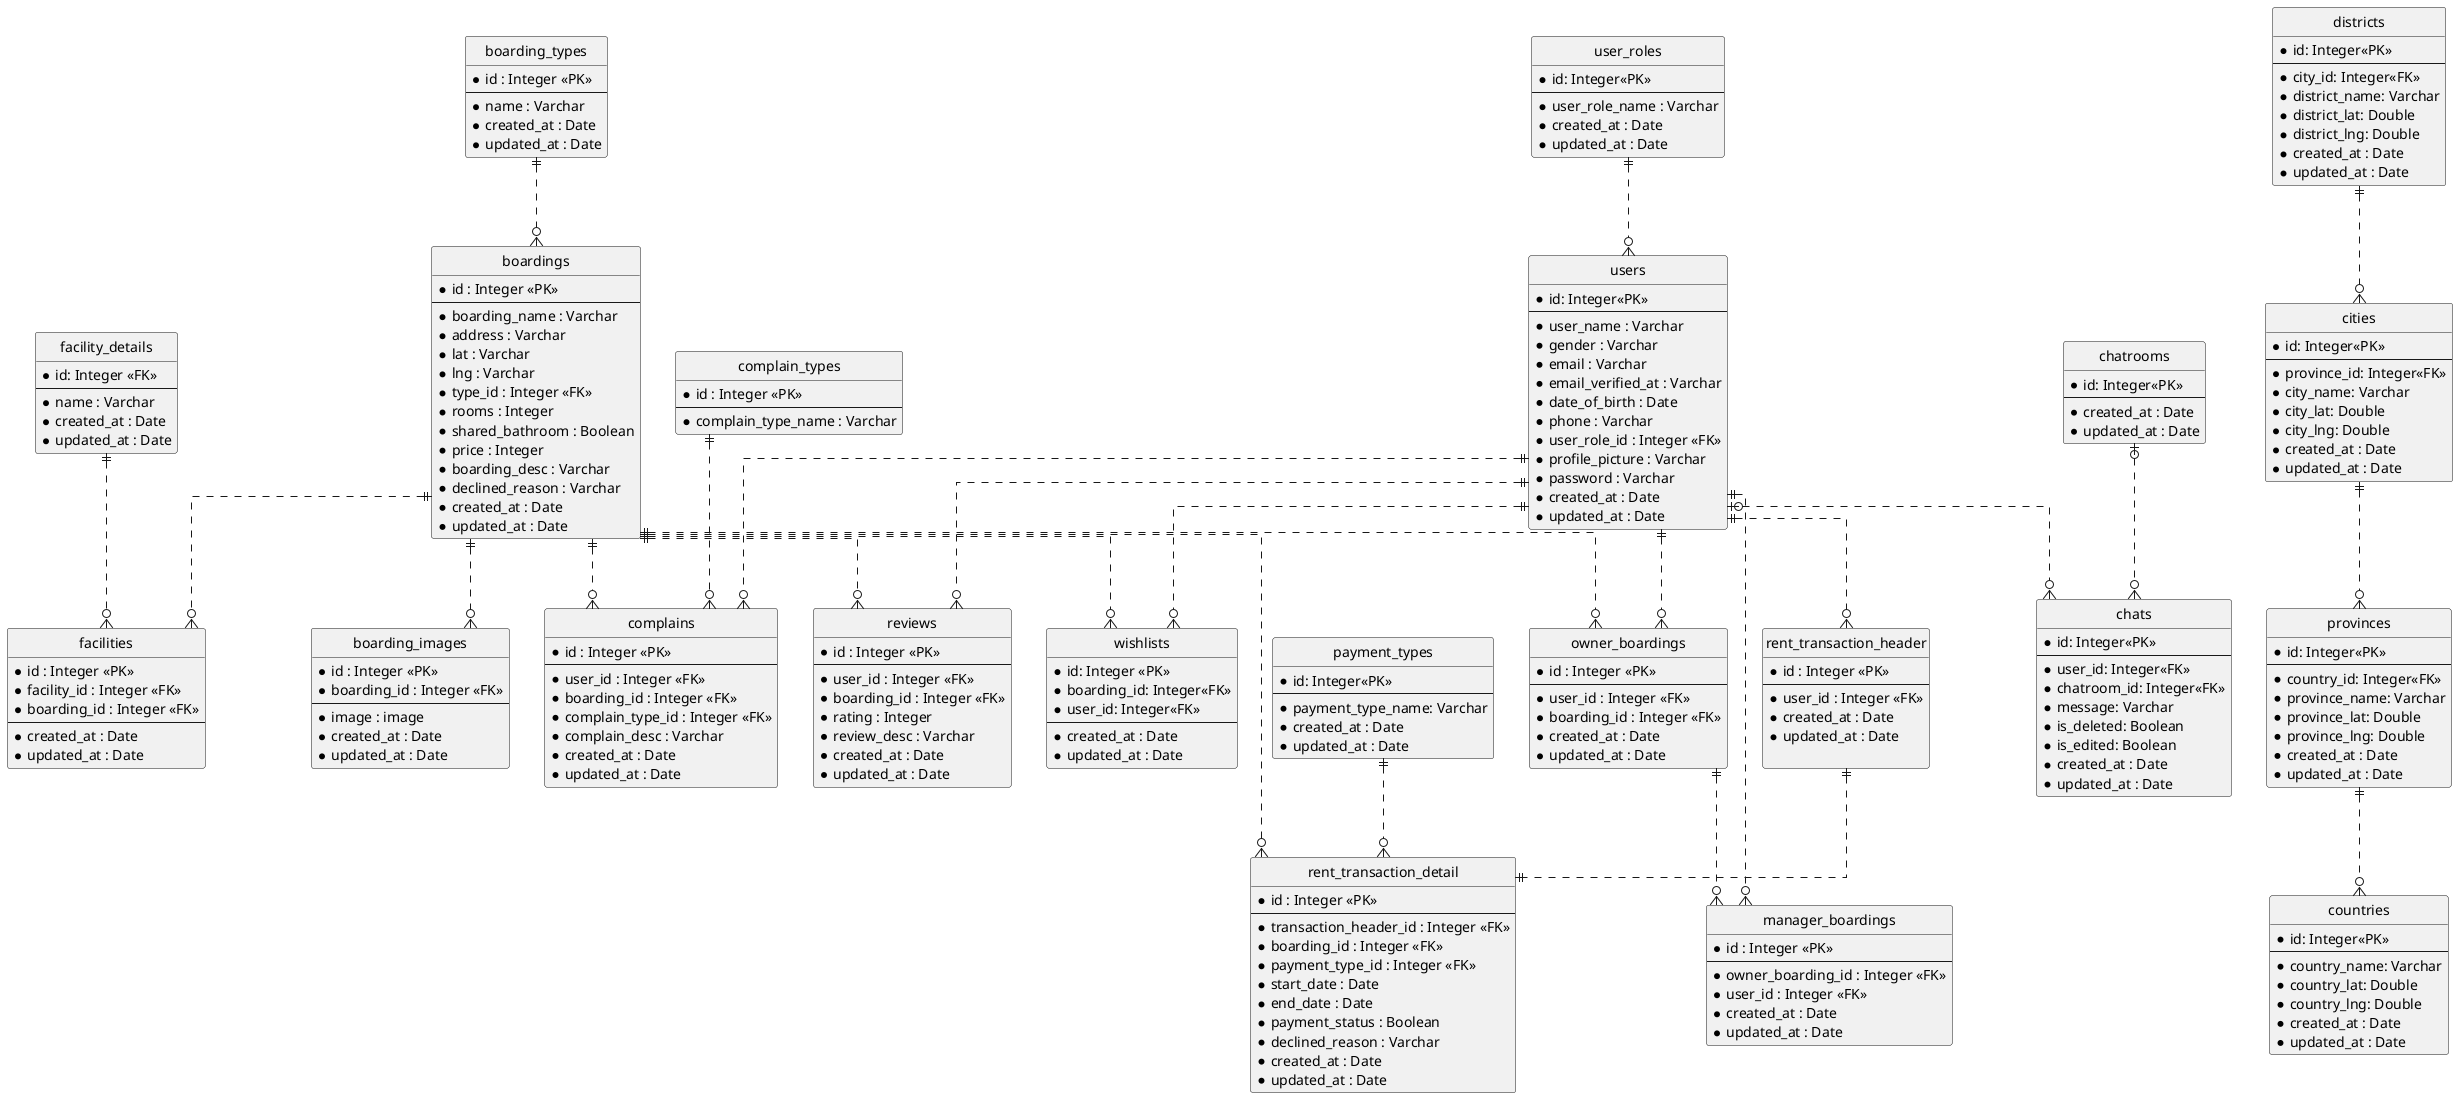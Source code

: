 @startuml
' hide the spot
hide circle

' avoid problems with angled crows feet
skinparam linetype ortho

entity "users" as usr {
  *id: Integer<<PK>>
  --
  *user_name : Varchar
  *gender : Varchar
  *email : Varchar
  *email_verified_at : Varchar
  *date_of_birth : Date
  *phone : Varchar
  *user_role_id : Integer <<FK>>
  *profile_picture : Varchar
  *password : Varchar
  *created_at : Date
  *updated_at : Date
}

entity "user_roles" as usrl {
  *id: Integer<<PK>>
  --
  *user_role_name : Varchar
  *created_at : Date
  *updated_at : Date
}

entity "boarding_types" as bht {
  *id : Integer <<PK>>
  --
  *name : Varchar
  *created_at : Date
  *updated_at : Date
}

entity "boardings" as bh {
  *id : Integer <<PK>>
  --
  *boarding_name : Varchar
  *address : Varchar
  *lat : Varchar
  *lng : Varchar
  *type_id : Integer <<FK>>
  *rooms : Integer
  *shared_bathroom : Boolean
  *price : Integer
  *boarding_desc : Varchar
  *declined_reason : Varchar
  *created_at : Date
  *updated_at : Date
}

entity "facility_details" as fd {
  *id: Integer <<FK>>
  --
  *name : Varchar
  *created_at : Date
  *updated_at : Date
}

' Composite key
entity "facilities" as f {
  *id : Integer <<PK>>
  *facility_id : Integer <<FK>>
  *boarding_id : Integer <<FK>>
  --
  *created_at : Date
  *updated_at : Date
}

entity "boarding_images" as bhi {
  *id : Integer <<PK>>
  *boarding_id : Integer <<FK>>
  --
  *image : image
  *created_at : Date
  *updated_at : Date
}

entity "rent_transaction_header" as rt {
  *id : Integer <<PK>>
  --
  *user_id : Integer <<FK>>
  *created_at : Date
  *updated_at : Date
  
}

entity "rent_transaction_detail" as rtd {
  *id : Integer <<PK>>
  --
  *transaction_header_id : Integer <<FK>> 
  *boarding_id : Integer <<FK>>
  *payment_type_id : Integer <<FK>>
  *start_date : Date
  *end_date : Date
  *payment_status : Boolean
  *declined_reason : Varchar
  *created_at : Date
  *updated_at : Date
}


entity "owner_boardings" as lobh {
  *id : Integer <<PK>>
  --
  *user_id : Integer <<FK>>
  *boarding_id : Integer <<FK>>
  *created_at : Date
  *updated_at : Date
}

entity "manager_boardings" as mabh {
  *id : Integer <<PK>>
  --
  *owner_boarding_id : Integer <<FK>>
  *user_id : Integer <<FK>>
  *created_at : Date
  *updated_at : Date
}

entity "complain_types" as cmplnt {
  *id : Integer <<PK>>
  --
  *complain_type_name : Varchar
}

entity "reviews" as rvw {
  *id : Integer <<PK>>
  --
  *user_id : Integer <<FK>>
  *boarding_id : Integer <<FK>>
  *rating : Integer
  *review_desc : Varchar
  *created_at : Date
  *updated_at : Date
}

entity "complains" as cmpln {
  *id : Integer <<PK>>
  --
  *user_id : Integer <<FK>>
  *boarding_id : Integer <<FK>>
  *complain_type_id : Integer <<FK>>
  *complain_desc : Varchar
  *created_at : Date
  *updated_at : Date
}

' Composite key
entity "wishlists" as fr {
  *id: Integer <<PK>>
  *boarding_id: Integer<<FK>>
  *user_id: Integer<<FK>>
  --
  *created_at : Date
  *updated_at : Date
}

entity "payment_types" as pymnt {
  *id: Integer<<PK>>
  --
  *payment_type_name: Varchar
  *created_at : Date
  *updated_at : Date
}

entity "chats" as cht {
  *id: Integer<<PK>>
  --
  *user_id: Integer<<FK>>
  *chatroom_id: Integer<<FK>>
  *message: Varchar
  *is_deleted: Boolean
  *is_edited: Boolean
  *created_at : Date
  *updated_at : Date
}

entity "chatrooms" as chtrm {
  *id: Integer<<PK>>
  --
  *created_at : Date
  *updated_at : Date
}

entity "countries" as country {
  *id: Integer<<PK>>
  --
  *country_name: Varchar
  *country_lat: Double
  *country_lng: Double
  *created_at : Date
  *updated_at : Date
}

entity "provinces" as prov {
  *id: Integer<<PK>>
  --
  *country_id: Integer<<FK>>
  *province_name: Varchar
  *province_lat: Double
  *province_lng: Double
  *created_at : Date
  *updated_at : Date
}

entity "cities" as city {
  *id: Integer<<PK>>
  --
  *province_id: Integer<<FK>>
  *city_name: Varchar
  *city_lat: Double
  *city_lng: Double
  *created_at : Date
  *updated_at : Date
}

entity "districts" as dist {
  *id: Integer<<PK>>
  --
  *city_id: Integer<<FK>>
  *district_name: Varchar
  *district_lat: Double
  *district_lng: Double
  *created_at : Date
  *updated_at : Date
}

prov ||..o{country
city ||..o{prov
dist ||..o{city

usrl ||..o{usr
bh ||..o{ bhi
bh ||..o{ f
fd ||..o{ f

usr ||..o{ rt
bh ||..o{ rtd
rt ||..||rtd
pymnt ||..o{ rtd

usr ||..o{ lobh
bh ||..o{ lobh

usr ||..o{ mabh
lobh ||..o{ mabh

usr ||..o{ rvw
bh ||..o{ rvw

usr ||..o{ cmpln
bh ||..o{ cmpln
cmplnt ||..o{ cmpln

bht ||..o{ bh


usr ||..o{ fr
bh ||..o{ fr

usr |o..o{ cht
chtrm |o..o{ cht

@enduml


' https://plantuml.com/ie-diagram
' * Meaning
' optional attribute
'   **optional bold attribute
'   * mandatory bold attribute